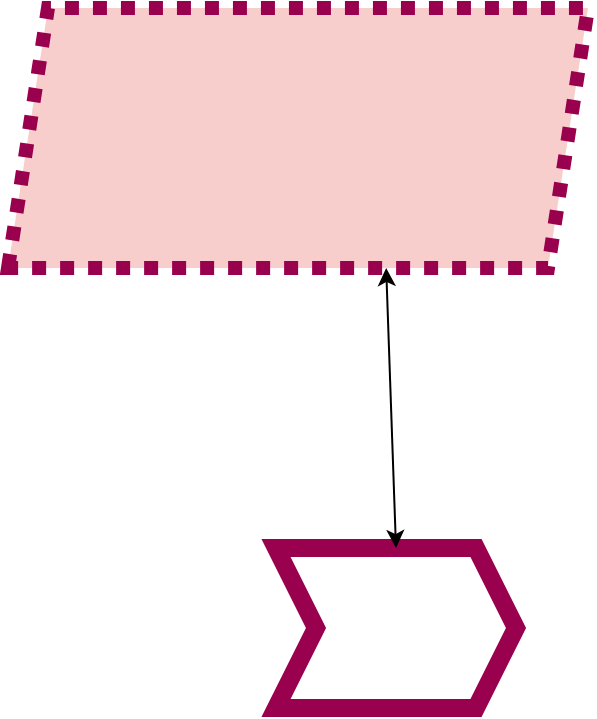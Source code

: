 <mxfile version="15.0.6" type="github">
  <diagram id="qo62P2aIjddFtGgKTxTK" name="Page-1">
    <mxGraphModel dx="868" dy="450" grid="1" gridSize="10" guides="1" tooltips="1" connect="1" arrows="1" fold="1" page="1" pageScale="1" pageWidth="827" pageHeight="1169" math="0" shadow="0">
      <root>
        <mxCell id="0" />
        <mxCell id="1" parent="0" />
        <mxCell id="1PYlxKspQXzyvrgAhgwu-1" value="" style="shape=parallelogram;perimeter=parallelogramPerimeter;whiteSpace=wrap;html=1;fixedSize=1;fillColor=#f8cecc;strokeColor=#99004D;dashed=1;dashPattern=1 1;strokeWidth=7;" vertex="1" parent="1">
          <mxGeometry x="160" y="170" width="290" height="130" as="geometry" />
        </mxCell>
        <mxCell id="1PYlxKspQXzyvrgAhgwu-2" value="" style="shape=step;perimeter=stepPerimeter;whiteSpace=wrap;html=1;fixedSize=1;strokeColor=#99004D;strokeWidth=9;fontStyle=4" vertex="1" parent="1">
          <mxGeometry x="294" y="440" width="120" height="80" as="geometry" />
        </mxCell>
        <mxCell id="1PYlxKspQXzyvrgAhgwu-3" value="" style="endArrow=classic;startArrow=classic;html=1;exitX=0.5;exitY=0;exitDx=0;exitDy=0;entryX=0.652;entryY=1;entryDx=0;entryDy=0;entryPerimeter=0;" edge="1" parent="1" source="1PYlxKspQXzyvrgAhgwu-2" target="1PYlxKspQXzyvrgAhgwu-1">
          <mxGeometry width="50" height="50" relative="1" as="geometry">
            <mxPoint x="390" y="350" as="sourcePoint" />
            <mxPoint x="440" y="300" as="targetPoint" />
          </mxGeometry>
        </mxCell>
      </root>
    </mxGraphModel>
  </diagram>
</mxfile>
